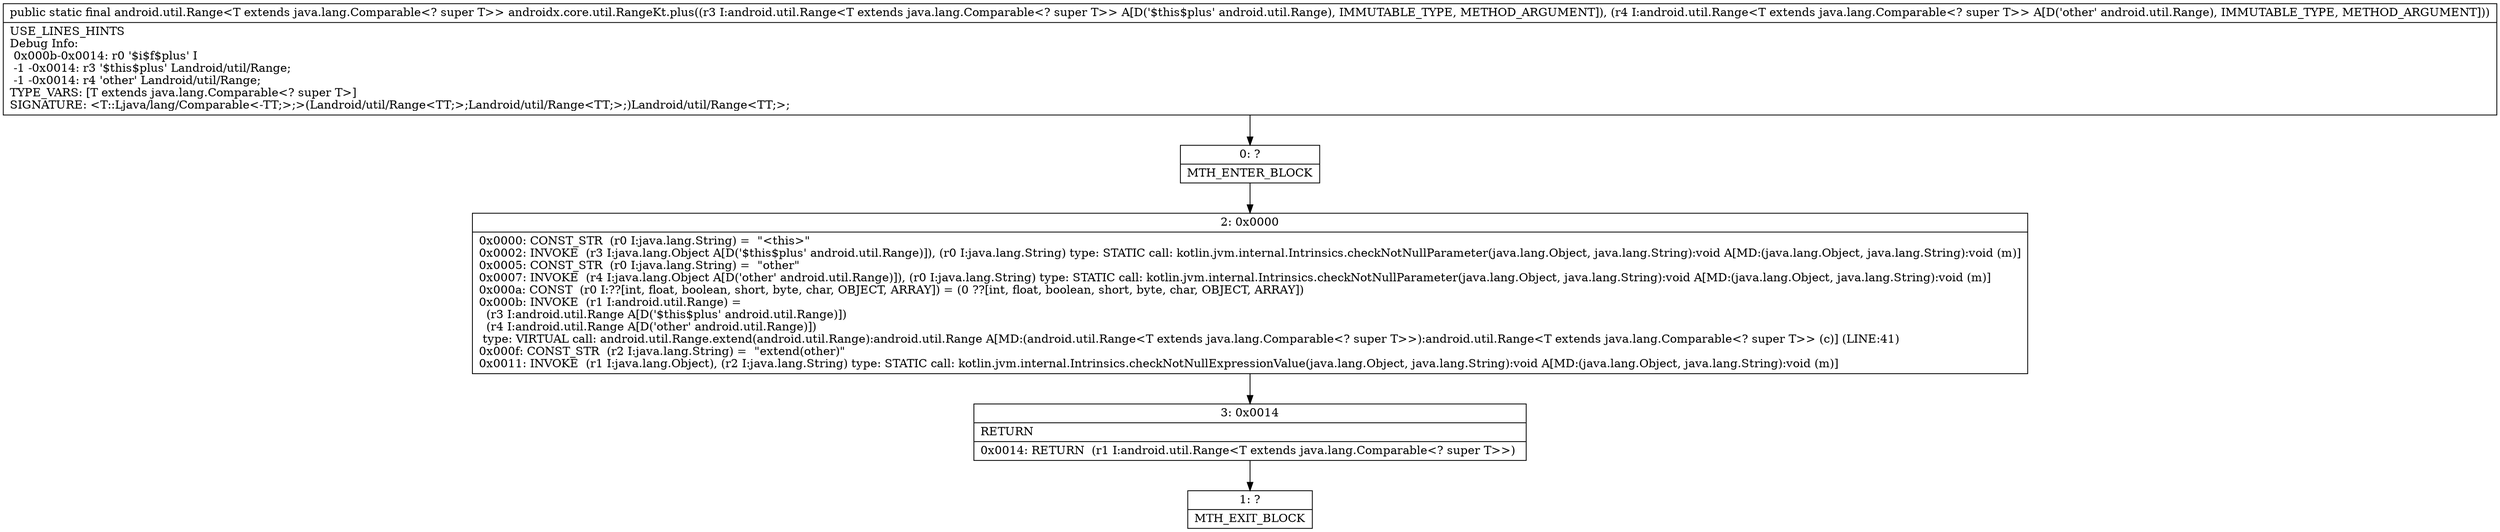 digraph "CFG forandroidx.core.util.RangeKt.plus(Landroid\/util\/Range;Landroid\/util\/Range;)Landroid\/util\/Range;" {
Node_0 [shape=record,label="{0\:\ ?|MTH_ENTER_BLOCK\l}"];
Node_2 [shape=record,label="{2\:\ 0x0000|0x0000: CONST_STR  (r0 I:java.lang.String) =  \"\<this\>\" \l0x0002: INVOKE  (r3 I:java.lang.Object A[D('$this$plus' android.util.Range)]), (r0 I:java.lang.String) type: STATIC call: kotlin.jvm.internal.Intrinsics.checkNotNullParameter(java.lang.Object, java.lang.String):void A[MD:(java.lang.Object, java.lang.String):void (m)]\l0x0005: CONST_STR  (r0 I:java.lang.String) =  \"other\" \l0x0007: INVOKE  (r4 I:java.lang.Object A[D('other' android.util.Range)]), (r0 I:java.lang.String) type: STATIC call: kotlin.jvm.internal.Intrinsics.checkNotNullParameter(java.lang.Object, java.lang.String):void A[MD:(java.lang.Object, java.lang.String):void (m)]\l0x000a: CONST  (r0 I:??[int, float, boolean, short, byte, char, OBJECT, ARRAY]) = (0 ??[int, float, boolean, short, byte, char, OBJECT, ARRAY]) \l0x000b: INVOKE  (r1 I:android.util.Range) = \l  (r3 I:android.util.Range A[D('$this$plus' android.util.Range)])\l  (r4 I:android.util.Range A[D('other' android.util.Range)])\l type: VIRTUAL call: android.util.Range.extend(android.util.Range):android.util.Range A[MD:(android.util.Range\<T extends java.lang.Comparable\<? super T\>\>):android.util.Range\<T extends java.lang.Comparable\<? super T\>\> (c)] (LINE:41)\l0x000f: CONST_STR  (r2 I:java.lang.String) =  \"extend(other)\" \l0x0011: INVOKE  (r1 I:java.lang.Object), (r2 I:java.lang.String) type: STATIC call: kotlin.jvm.internal.Intrinsics.checkNotNullExpressionValue(java.lang.Object, java.lang.String):void A[MD:(java.lang.Object, java.lang.String):void (m)]\l}"];
Node_3 [shape=record,label="{3\:\ 0x0014|RETURN\l|0x0014: RETURN  (r1 I:android.util.Range\<T extends java.lang.Comparable\<? super T\>\>) \l}"];
Node_1 [shape=record,label="{1\:\ ?|MTH_EXIT_BLOCK\l}"];
MethodNode[shape=record,label="{public static final android.util.Range\<T extends java.lang.Comparable\<? super T\>\> androidx.core.util.RangeKt.plus((r3 I:android.util.Range\<T extends java.lang.Comparable\<? super T\>\> A[D('$this$plus' android.util.Range), IMMUTABLE_TYPE, METHOD_ARGUMENT]), (r4 I:android.util.Range\<T extends java.lang.Comparable\<? super T\>\> A[D('other' android.util.Range), IMMUTABLE_TYPE, METHOD_ARGUMENT]))  | USE_LINES_HINTS\lDebug Info:\l  0x000b\-0x0014: r0 '$i$f$plus' I\l  \-1 \-0x0014: r3 '$this$plus' Landroid\/util\/Range;\l  \-1 \-0x0014: r4 'other' Landroid\/util\/Range;\lTYPE_VARS: [T extends java.lang.Comparable\<? super T\>]\lSIGNATURE: \<T::Ljava\/lang\/Comparable\<\-TT;\>;\>(Landroid\/util\/Range\<TT;\>;Landroid\/util\/Range\<TT;\>;)Landroid\/util\/Range\<TT;\>;\l}"];
MethodNode -> Node_0;Node_0 -> Node_2;
Node_2 -> Node_3;
Node_3 -> Node_1;
}

